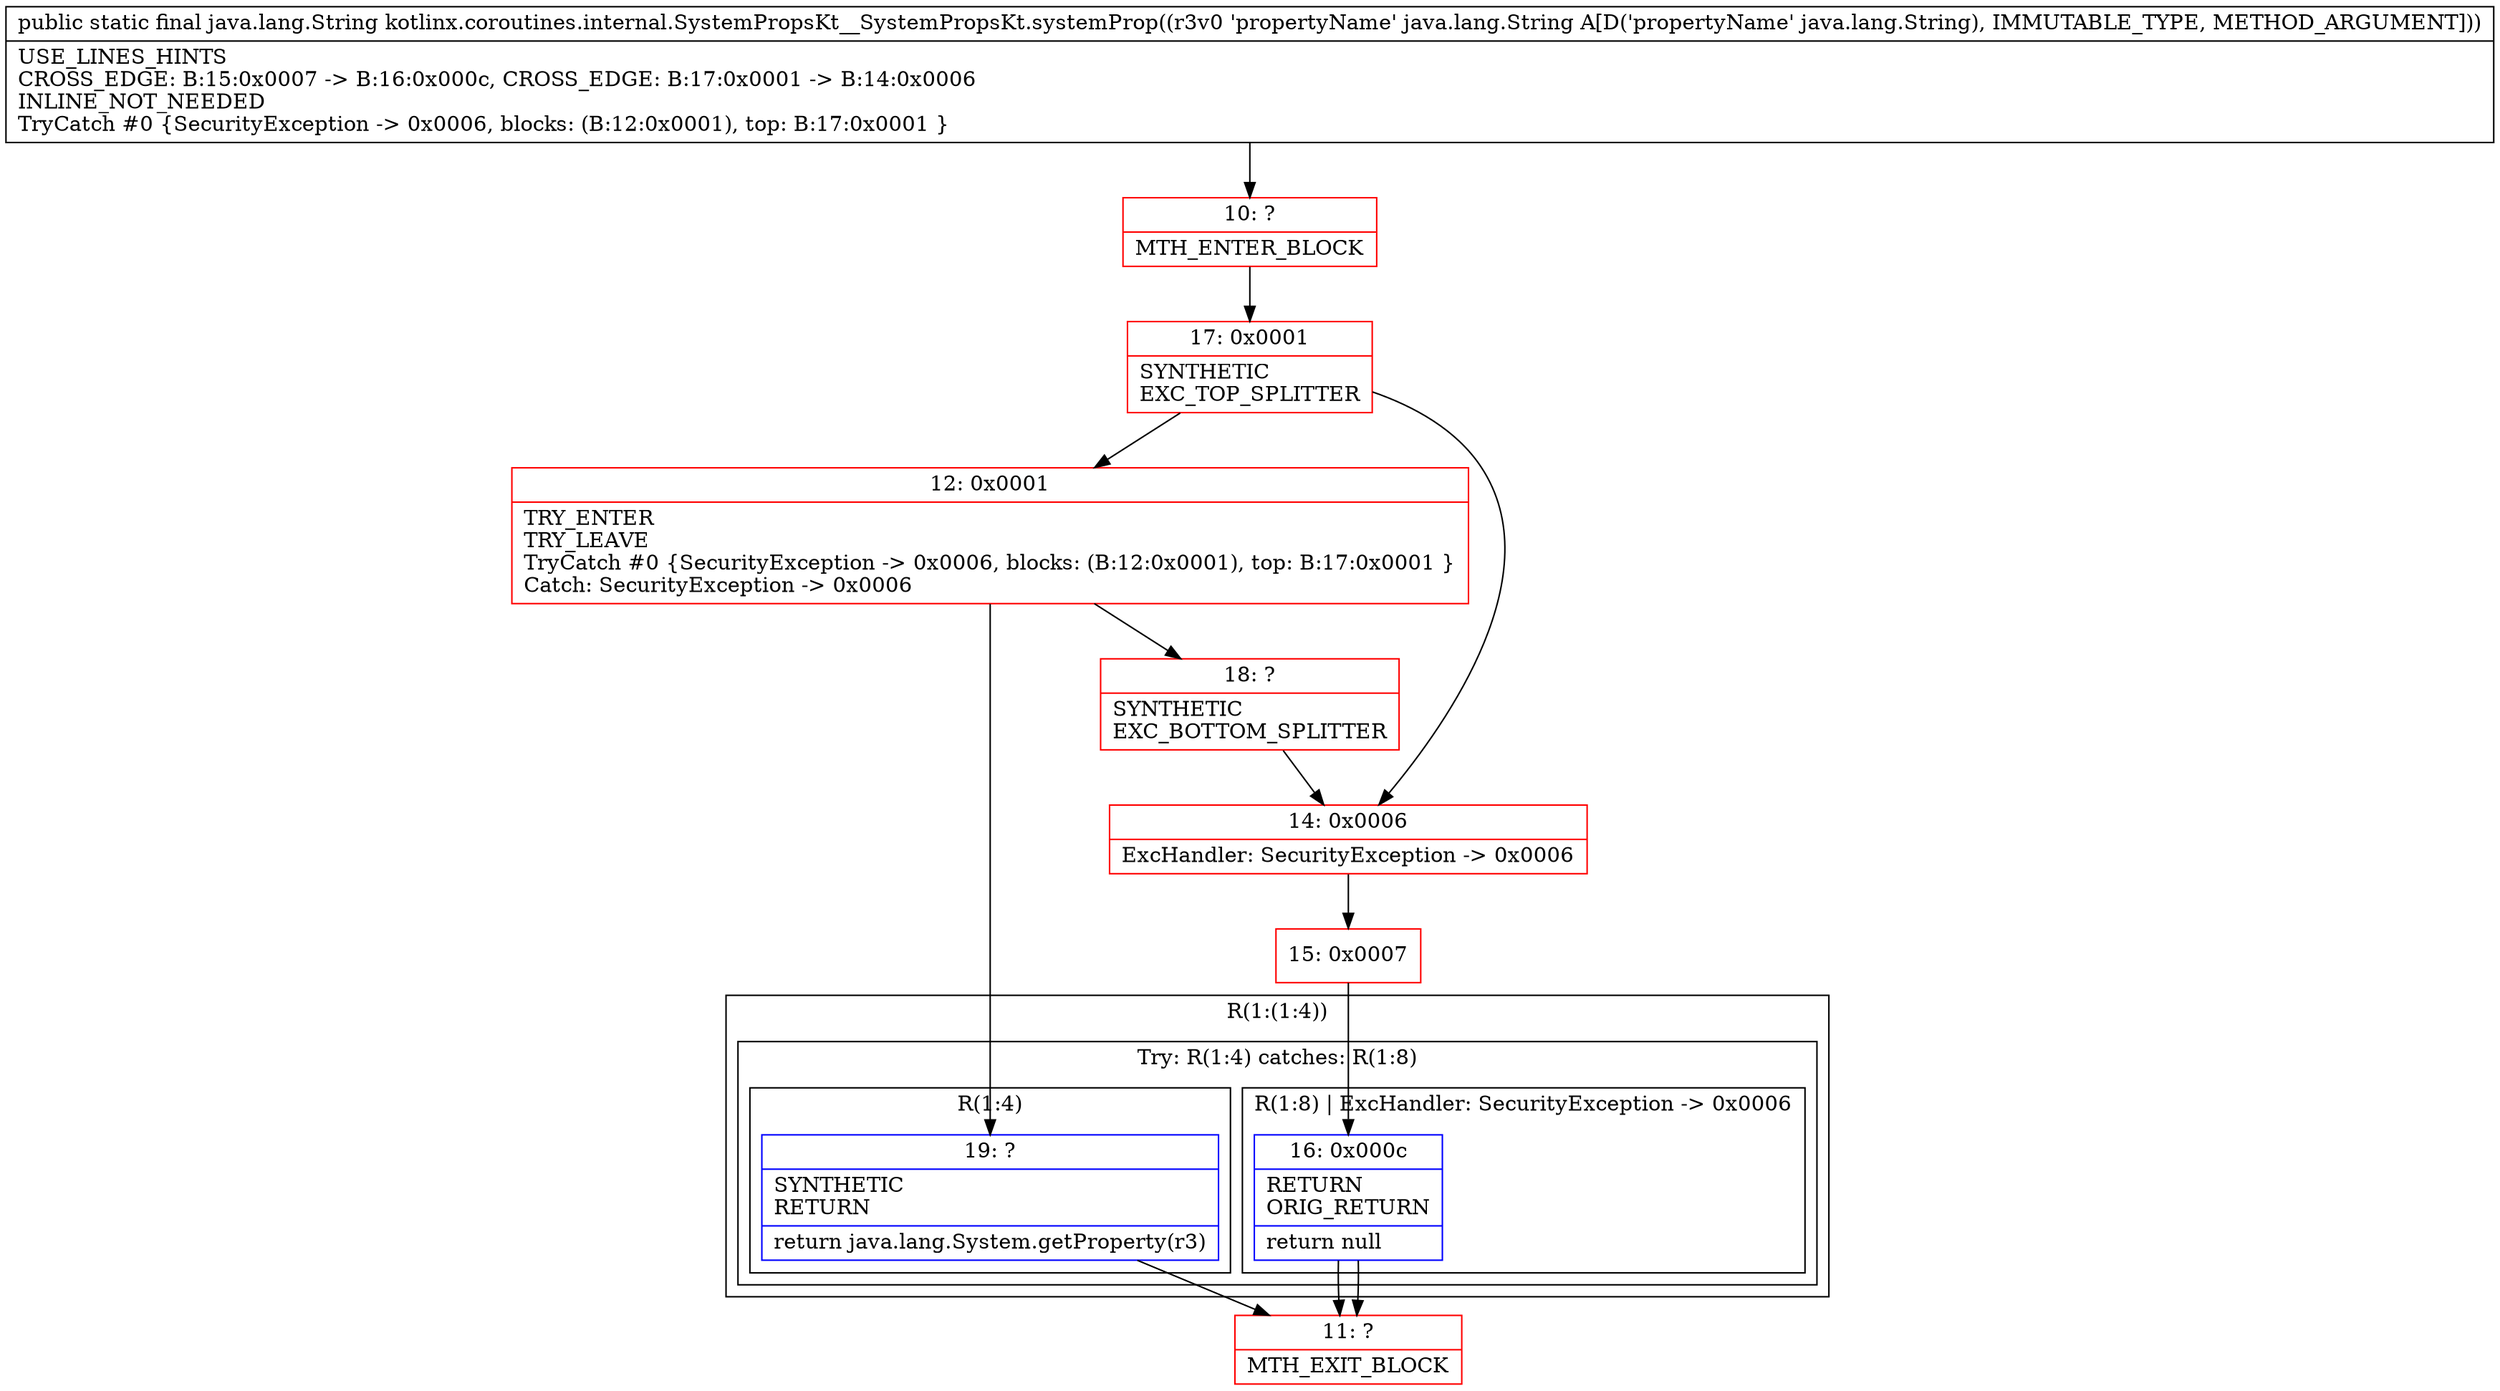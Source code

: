 digraph "CFG forkotlinx.coroutines.internal.SystemPropsKt__SystemPropsKt.systemProp(Ljava\/lang\/String;)Ljava\/lang\/String;" {
subgraph cluster_Region_1100260360 {
label = "R(1:(1:4))";
node [shape=record,color=blue];
subgraph cluster_TryCatchRegion_595604889 {
label = "Try: R(1:4) catches: R(1:8)";
node [shape=record,color=blue];
subgraph cluster_Region_123626305 {
label = "R(1:4)";
node [shape=record,color=blue];
Node_19 [shape=record,label="{19\:\ ?|SYNTHETIC\lRETURN\l|return java.lang.System.getProperty(r3)\l}"];
}
subgraph cluster_Region_932818074 {
label = "R(1:8) | ExcHandler: SecurityException \-\> 0x0006\l";
node [shape=record,color=blue];
Node_16 [shape=record,label="{16\:\ 0x000c|RETURN\lORIG_RETURN\l|return null\l}"];
}
}
}
subgraph cluster_Region_932818074 {
label = "R(1:8) | ExcHandler: SecurityException \-\> 0x0006\l";
node [shape=record,color=blue];
Node_16 [shape=record,label="{16\:\ 0x000c|RETURN\lORIG_RETURN\l|return null\l}"];
}
Node_10 [shape=record,color=red,label="{10\:\ ?|MTH_ENTER_BLOCK\l}"];
Node_17 [shape=record,color=red,label="{17\:\ 0x0001|SYNTHETIC\lEXC_TOP_SPLITTER\l}"];
Node_12 [shape=record,color=red,label="{12\:\ 0x0001|TRY_ENTER\lTRY_LEAVE\lTryCatch #0 \{SecurityException \-\> 0x0006, blocks: (B:12:0x0001), top: B:17:0x0001 \}\lCatch: SecurityException \-\> 0x0006\l}"];
Node_18 [shape=record,color=red,label="{18\:\ ?|SYNTHETIC\lEXC_BOTTOM_SPLITTER\l}"];
Node_11 [shape=record,color=red,label="{11\:\ ?|MTH_EXIT_BLOCK\l}"];
Node_14 [shape=record,color=red,label="{14\:\ 0x0006|ExcHandler: SecurityException \-\> 0x0006\l}"];
Node_15 [shape=record,color=red,label="{15\:\ 0x0007}"];
MethodNode[shape=record,label="{public static final java.lang.String kotlinx.coroutines.internal.SystemPropsKt__SystemPropsKt.systemProp((r3v0 'propertyName' java.lang.String A[D('propertyName' java.lang.String), IMMUTABLE_TYPE, METHOD_ARGUMENT]))  | USE_LINES_HINTS\lCROSS_EDGE: B:15:0x0007 \-\> B:16:0x000c, CROSS_EDGE: B:17:0x0001 \-\> B:14:0x0006\lINLINE_NOT_NEEDED\lTryCatch #0 \{SecurityException \-\> 0x0006, blocks: (B:12:0x0001), top: B:17:0x0001 \}\l}"];
MethodNode -> Node_10;Node_19 -> Node_11;
Node_16 -> Node_11;
Node_16 -> Node_11;
Node_10 -> Node_17;
Node_17 -> Node_12;
Node_17 -> Node_14;
Node_12 -> Node_18;
Node_12 -> Node_19;
Node_18 -> Node_14;
Node_14 -> Node_15;
Node_15 -> Node_16;
}

